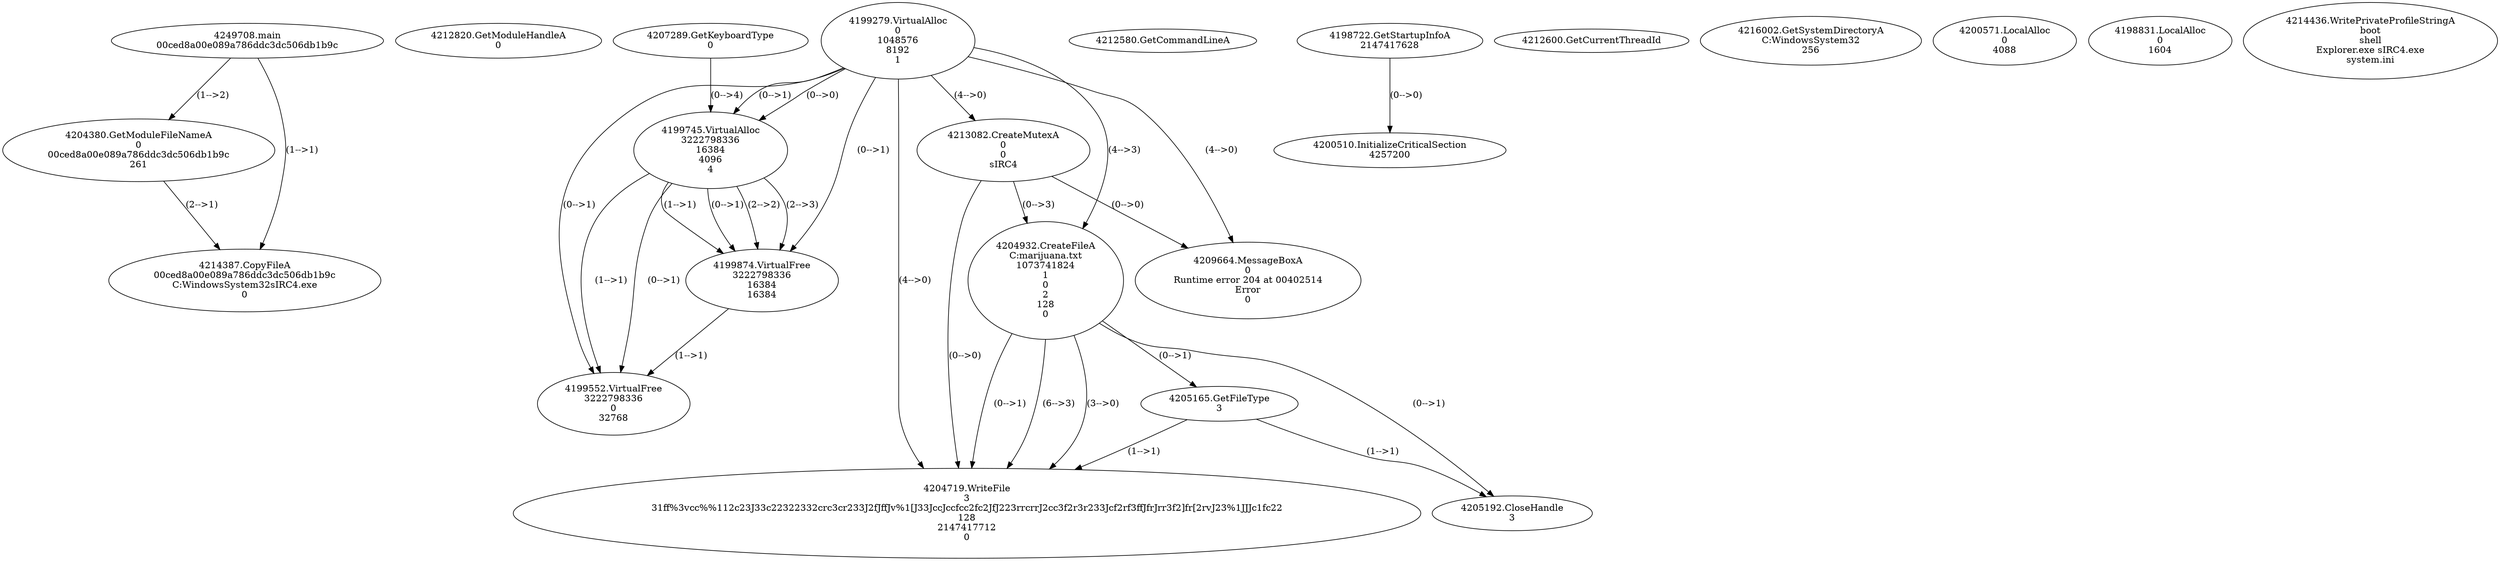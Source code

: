 // Global SCDG with merge call
digraph {
	0 [label="4249708.main
00ced8a00e089a786ddc3dc506db1b9c"]
	1 [label="4212820.GetModuleHandleA
0"]
	2 [label="4207289.GetKeyboardType
0"]
	3 [label="4212580.GetCommandLineA
"]
	4 [label="4198722.GetStartupInfoA
2147417628"]
	5 [label="4212600.GetCurrentThreadId
"]
	6 [label="4216002.GetSystemDirectoryA
C:\Windows\System32
256"]
	7 [label="4200510.InitializeCriticalSection
4257200"]
	4 -> 7 [label="(0-->0)"]
	8 [label="4200571.LocalAlloc
0
4088"]
	9 [label="4199279.VirtualAlloc
0
1048576
8192
1"]
	10 [label="4198831.LocalAlloc
0
1604"]
	11 [label="4199745.VirtualAlloc
3222798336
16384
4096
4"]
	9 -> 11 [label="(0-->1)"]
	2 -> 11 [label="(0-->4)"]
	9 -> 11 [label="(0-->0)"]
	12 [label="4204380.GetModuleFileNameA
0
00ced8a00e089a786ddc3dc506db1b9c
261"]
	0 -> 12 [label="(1-->2)"]
	13 [label="4214387.CopyFileA
00ced8a00e089a786ddc3dc506db1b9c
C:\Windows\System32\sIRC4.exe
0"]
	0 -> 13 [label="(1-->1)"]
	12 -> 13 [label="(2-->1)"]
	14 [label="4213082.CreateMutexA
0
0
sIRC4"]
	9 -> 14 [label="(4-->0)"]
	15 [label="4199874.VirtualFree
3222798336
16384
16384"]
	9 -> 15 [label="(0-->1)"]
	11 -> 15 [label="(1-->1)"]
	11 -> 15 [label="(0-->1)"]
	11 -> 15 [label="(2-->2)"]
	11 -> 15 [label="(2-->3)"]
	16 [label="4199552.VirtualFree
3222798336
0
32768"]
	9 -> 16 [label="(0-->1)"]
	11 -> 16 [label="(1-->1)"]
	11 -> 16 [label="(0-->1)"]
	15 -> 16 [label="(1-->1)"]
	17 [label="4204932.CreateFileA
C:\marijuana.txt
1073741824
1
0
2
128
0"]
	9 -> 17 [label="(4-->3)"]
	14 -> 17 [label="(0-->3)"]
	18 [label="4205165.GetFileType
3"]
	17 -> 18 [label="(0-->1)"]
	19 [label="4204719.WriteFile
3
31ff%3vcc%%112c23J33c22322332crc3cr233J2fJffJv%1[J33JccJccfcc2fc2JfJ223rrcrrJ2cc3f2r3r233Jcf2rf3ffJfrJrr3f2]fr[2rvJ23%1JJJc1fc22
128
2147417712
0"]
	17 -> 19 [label="(0-->1)"]
	18 -> 19 [label="(1-->1)"]
	17 -> 19 [label="(6-->3)"]
	9 -> 19 [label="(4-->0)"]
	14 -> 19 [label="(0-->0)"]
	17 -> 19 [label="(3-->0)"]
	20 [label="4209664.MessageBoxA
0
Runtime error 204 at 00402514
Error
0"]
	9 -> 20 [label="(4-->0)"]
	14 -> 20 [label="(0-->0)"]
	21 [label="4214436.WritePrivateProfileStringA
boot
shell
Explorer.exe sIRC4.exe
system.ini"]
	22 [label="4205192.CloseHandle
3"]
	17 -> 22 [label="(0-->1)"]
	18 -> 22 [label="(1-->1)"]
}
